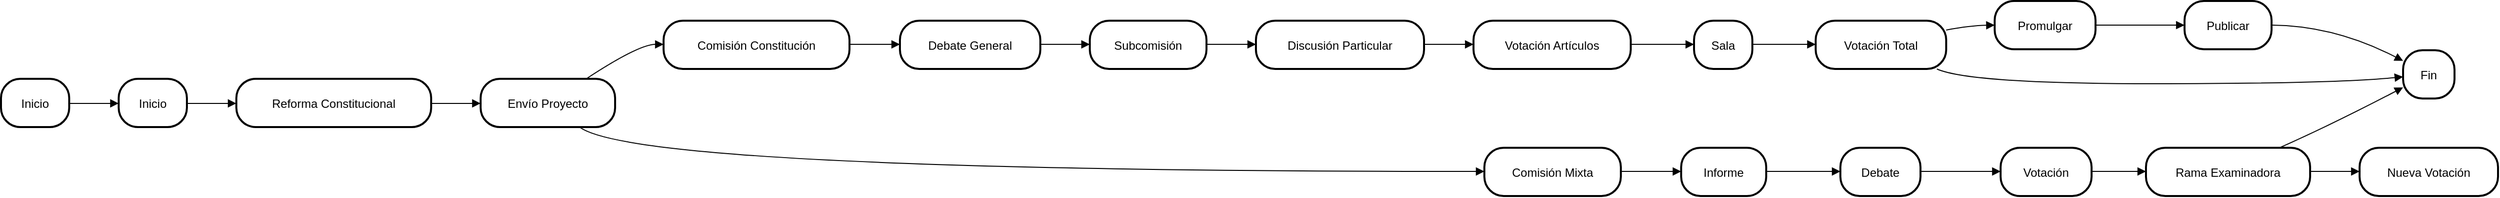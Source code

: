 <mxfile version="24.8.0">
  <diagram name="Page-1" id="gcRevQXa71ZG-_x_SHLo">
    <mxGraphModel>
      <root>
        <mxCell id="0" />
        <mxCell id="1" parent="0" />
        <mxCell id="2" value="Inicio" style="rounded=1;arcSize=40;strokeWidth=2" vertex="1" parent="1">
          <mxGeometry x="8" y="87" width="69" height="49" as="geometry" />
        </mxCell>
        <mxCell id="3" value="Inicio" style="rounded=1;arcSize=40;strokeWidth=2" vertex="1" parent="1">
          <mxGeometry x="127" y="87" width="69" height="49" as="geometry" />
        </mxCell>
        <mxCell id="4" value="Reforma Constitucional" style="rounded=1;arcSize=40;strokeWidth=2" vertex="1" parent="1">
          <mxGeometry x="246" y="87" width="197" height="49" as="geometry" />
        </mxCell>
        <mxCell id="5" value="Envío Proyecto" style="rounded=1;arcSize=40;strokeWidth=2" vertex="1" parent="1">
          <mxGeometry x="493" y="87" width="136" height="49" as="geometry" />
        </mxCell>
        <mxCell id="6" value="Comisión Constitución" style="rounded=1;arcSize=40;strokeWidth=2" vertex="1" parent="1">
          <mxGeometry x="678" y="28" width="188" height="49" as="geometry" />
        </mxCell>
        <mxCell id="7" value="Debate General" style="rounded=1;arcSize=40;strokeWidth=2" vertex="1" parent="1">
          <mxGeometry x="917" y="28" width="142" height="49" as="geometry" />
        </mxCell>
        <mxCell id="8" value="Subcomisión" style="rounded=1;arcSize=40;strokeWidth=2" vertex="1" parent="1">
          <mxGeometry x="1109" y="28" width="118" height="49" as="geometry" />
        </mxCell>
        <mxCell id="9" value="Discusión Particular" style="rounded=1;arcSize=40;strokeWidth=2" vertex="1" parent="1">
          <mxGeometry x="1277" y="28" width="170" height="49" as="geometry" />
        </mxCell>
        <mxCell id="10" value="Votación Artículos" style="rounded=1;arcSize=40;strokeWidth=2" vertex="1" parent="1">
          <mxGeometry x="1497" y="28" width="159" height="49" as="geometry" />
        </mxCell>
        <mxCell id="11" value="Sala" style="rounded=1;arcSize=40;strokeWidth=2" vertex="1" parent="1">
          <mxGeometry x="1720" y="28" width="59" height="49" as="geometry" />
        </mxCell>
        <mxCell id="12" value="Votación Total" style="rounded=1;arcSize=40;strokeWidth=2" vertex="1" parent="1">
          <mxGeometry x="1843" y="28" width="132" height="49" as="geometry" />
        </mxCell>
        <mxCell id="13" value="Promulgar" style="rounded=1;arcSize=40;strokeWidth=2" vertex="1" parent="1">
          <mxGeometry x="2024" y="8" width="102" height="49" as="geometry" />
        </mxCell>
        <mxCell id="14" value="Publicar" style="rounded=1;arcSize=40;strokeWidth=2" vertex="1" parent="1">
          <mxGeometry x="2216" y="8" width="88" height="49" as="geometry" />
        </mxCell>
        <mxCell id="15" value="Fin" style="rounded=1;arcSize=40;strokeWidth=2" vertex="1" parent="1">
          <mxGeometry x="2437" y="58" width="52" height="49" as="geometry" />
        </mxCell>
        <mxCell id="16" value="Comisión Mixta" style="rounded=1;arcSize=40;strokeWidth=2" vertex="1" parent="1">
          <mxGeometry x="1508" y="157" width="138" height="49" as="geometry" />
        </mxCell>
        <mxCell id="17" value="Informe" style="rounded=1;arcSize=40;strokeWidth=2" vertex="1" parent="1">
          <mxGeometry x="1707" y="157" width="86" height="49" as="geometry" />
        </mxCell>
        <mxCell id="18" value="Debate" style="rounded=1;arcSize=40;strokeWidth=2" vertex="1" parent="1">
          <mxGeometry x="1868" y="157" width="81" height="49" as="geometry" />
        </mxCell>
        <mxCell id="19" value="Votación" style="rounded=1;arcSize=40;strokeWidth=2" vertex="1" parent="1">
          <mxGeometry x="2030" y="157" width="92" height="49" as="geometry" />
        </mxCell>
        <mxCell id="20" value="Rama Examinadora" style="rounded=1;arcSize=40;strokeWidth=2" vertex="1" parent="1">
          <mxGeometry x="2177" y="157" width="166" height="49" as="geometry" />
        </mxCell>
        <mxCell id="21" value="Nueva Votación" style="rounded=1;arcSize=40;strokeWidth=2" vertex="1" parent="1">
          <mxGeometry x="2393" y="157" width="140" height="49" as="geometry" />
        </mxCell>
        <mxCell id="22" value="" style="curved=1;startArrow=none;endArrow=block;exitX=1;exitY=0.51;entryX=0;entryY=0.51;" edge="1" parent="1" source="2" target="3">
          <mxGeometry relative="1" as="geometry">
            <Array as="points" />
          </mxGeometry>
        </mxCell>
        <mxCell id="23" value="" style="curved=1;startArrow=none;endArrow=block;exitX=1;exitY=0.51;entryX=0;entryY=0.51;" edge="1" parent="1" source="3" target="4">
          <mxGeometry relative="1" as="geometry">
            <Array as="points" />
          </mxGeometry>
        </mxCell>
        <mxCell id="24" value="" style="curved=1;startArrow=none;endArrow=block;exitX=1;exitY=0.51;entryX=0;entryY=0.51;" edge="1" parent="1" source="4" target="5">
          <mxGeometry relative="1" as="geometry">
            <Array as="points" />
          </mxGeometry>
        </mxCell>
        <mxCell id="25" value="" style="curved=1;startArrow=none;endArrow=block;exitX=0.78;exitY=0.01;entryX=0;entryY=0.49;" edge="1" parent="1" source="5" target="6">
          <mxGeometry relative="1" as="geometry">
            <Array as="points">
              <mxPoint x="653" y="52" />
            </Array>
          </mxGeometry>
        </mxCell>
        <mxCell id="26" value="" style="curved=1;startArrow=none;endArrow=block;exitX=1;exitY=0.49;entryX=0;entryY=0.49;" edge="1" parent="1" source="6" target="7">
          <mxGeometry relative="1" as="geometry">
            <Array as="points" />
          </mxGeometry>
        </mxCell>
        <mxCell id="27" value="" style="curved=1;startArrow=none;endArrow=block;exitX=1;exitY=0.49;entryX=0;entryY=0.49;" edge="1" parent="1" source="7" target="8">
          <mxGeometry relative="1" as="geometry">
            <Array as="points" />
          </mxGeometry>
        </mxCell>
        <mxCell id="28" value="" style="curved=1;startArrow=none;endArrow=block;exitX=1;exitY=0.49;entryX=0;entryY=0.49;" edge="1" parent="1" source="8" target="9">
          <mxGeometry relative="1" as="geometry">
            <Array as="points" />
          </mxGeometry>
        </mxCell>
        <mxCell id="29" value="" style="curved=1;startArrow=none;endArrow=block;exitX=1;exitY=0.49;entryX=0;entryY=0.49;" edge="1" parent="1" source="9" target="10">
          <mxGeometry relative="1" as="geometry">
            <Array as="points" />
          </mxGeometry>
        </mxCell>
        <mxCell id="30" value="" style="curved=1;startArrow=none;endArrow=block;exitX=1;exitY=0.49;entryX=0;entryY=0.49;" edge="1" parent="1" source="10" target="11">
          <mxGeometry relative="1" as="geometry">
            <Array as="points" />
          </mxGeometry>
        </mxCell>
        <mxCell id="31" value="" style="curved=1;startArrow=none;endArrow=block;exitX=1;exitY=0.49;entryX=0;entryY=0.49;" edge="1" parent="1" source="11" target="12">
          <mxGeometry relative="1" as="geometry">
            <Array as="points" />
          </mxGeometry>
        </mxCell>
        <mxCell id="32" value="" style="curved=1;startArrow=none;endArrow=block;exitX=0.99;exitY=0.2;entryX=0;entryY=0.5;" edge="1" parent="1" source="12" target="13">
          <mxGeometry relative="1" as="geometry">
            <Array as="points">
              <mxPoint x="1999" y="33" />
            </Array>
          </mxGeometry>
        </mxCell>
        <mxCell id="33" value="" style="curved=1;startArrow=none;endArrow=block;exitX=1.01;exitY=0.5;entryX=-0.01;entryY=0.5;" edge="1" parent="1" source="13" target="14">
          <mxGeometry relative="1" as="geometry">
            <Array as="points" />
          </mxGeometry>
        </mxCell>
        <mxCell id="34" value="" style="curved=1;startArrow=none;endArrow=block;exitX=1;exitY=0.5;entryX=0;entryY=0.22;" edge="1" parent="1" source="14" target="15">
          <mxGeometry relative="1" as="geometry">
            <Array as="points">
              <mxPoint x="2368" y="33" />
            </Array>
          </mxGeometry>
        </mxCell>
        <mxCell id="35" value="" style="curved=1;startArrow=none;endArrow=block;exitX=0.92;exitY=0.99;entryX=0;entryY=0.55;" edge="1" parent="1" source="12" target="15">
          <mxGeometry relative="1" as="geometry">
            <Array as="points">
              <mxPoint x="1999" y="92" />
              <mxPoint x="2368" y="92" />
            </Array>
          </mxGeometry>
        </mxCell>
        <mxCell id="36" value="" style="curved=1;startArrow=none;endArrow=block;exitX=0.74;exitY=1.01;entryX=0;entryY=0.49;" edge="1" parent="1" source="5" target="16">
          <mxGeometry relative="1" as="geometry">
            <Array as="points">
              <mxPoint x="653" y="181" />
            </Array>
          </mxGeometry>
        </mxCell>
        <mxCell id="37" value="" style="curved=1;startArrow=none;endArrow=block;exitX=1;exitY=0.49;entryX=0;entryY=0.49;" edge="1" parent="1" source="16" target="17">
          <mxGeometry relative="1" as="geometry">
            <Array as="points" />
          </mxGeometry>
        </mxCell>
        <mxCell id="38" value="" style="curved=1;startArrow=none;endArrow=block;exitX=0.99;exitY=0.49;entryX=0;entryY=0.49;" edge="1" parent="1" source="17" target="18">
          <mxGeometry relative="1" as="geometry">
            <Array as="points" />
          </mxGeometry>
        </mxCell>
        <mxCell id="39" value="" style="curved=1;startArrow=none;endArrow=block;exitX=1;exitY=0.49;entryX=0;entryY=0.49;" edge="1" parent="1" source="18" target="19">
          <mxGeometry relative="1" as="geometry">
            <Array as="points" />
          </mxGeometry>
        </mxCell>
        <mxCell id="40" value="" style="curved=1;startArrow=none;endArrow=block;exitX=0.99;exitY=0.49;entryX=0;entryY=0.49;" edge="1" parent="1" source="19" target="20">
          <mxGeometry relative="1" as="geometry">
            <Array as="points" />
          </mxGeometry>
        </mxCell>
        <mxCell id="41" value="" style="curved=1;startArrow=none;endArrow=block;exitX=1;exitY=0.49;entryX=0;entryY=0.49;" edge="1" parent="1" source="20" target="21">
          <mxGeometry relative="1" as="geometry">
            <Array as="points">
              <mxPoint x="2368" y="181" />
            </Array>
          </mxGeometry>
        </mxCell>
        <mxCell id="42" value="" style="curved=1;startArrow=none;endArrow=block;exitX=0.82;exitY=-0.01;entryX=0;entryY=0.77;" edge="1" parent="1" source="20" target="15">
          <mxGeometry relative="1" as="geometry">
            <Array as="points">
              <mxPoint x="2368" y="132" />
            </Array>
          </mxGeometry>
        </mxCell>
      </root>
    </mxGraphModel>
  </diagram>
</mxfile>
